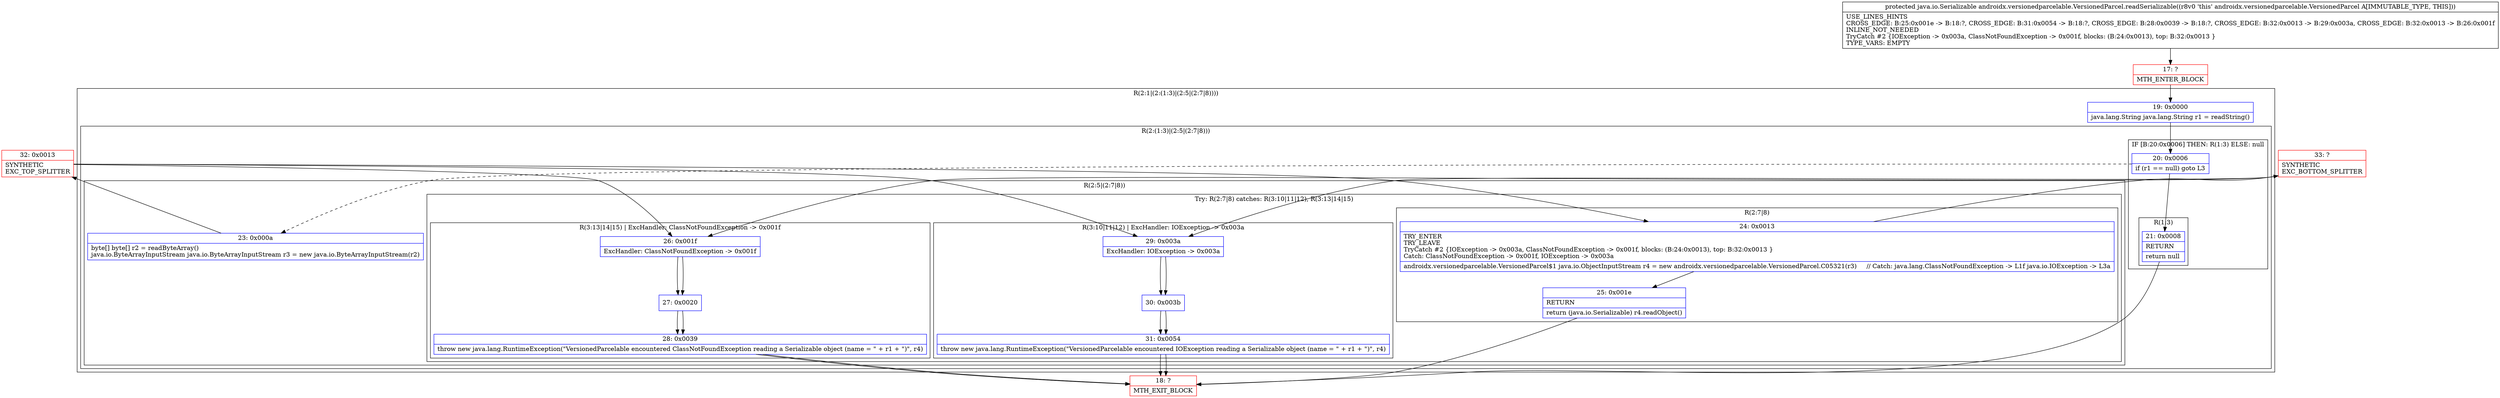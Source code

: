 digraph "CFG forandroidx.versionedparcelable.VersionedParcel.readSerializable()Ljava\/io\/Serializable;" {
subgraph cluster_Region_1055805302 {
label = "R(2:1|(2:(1:3)|(2:5|(2:7|8))))";
node [shape=record,color=blue];
Node_19 [shape=record,label="{19\:\ 0x0000|java.lang.String java.lang.String r1 = readString()\l}"];
subgraph cluster_Region_1637930936 {
label = "R(2:(1:3)|(2:5|(2:7|8)))";
node [shape=record,color=blue];
subgraph cluster_IfRegion_118501179 {
label = "IF [B:20:0x0006] THEN: R(1:3) ELSE: null";
node [shape=record,color=blue];
Node_20 [shape=record,label="{20\:\ 0x0006|if (r1 == null) goto L3\l}"];
subgraph cluster_Region_700581821 {
label = "R(1:3)";
node [shape=record,color=blue];
Node_21 [shape=record,label="{21\:\ 0x0008|RETURN\l|return null\l}"];
}
}
subgraph cluster_Region_698584015 {
label = "R(2:5|(2:7|8))";
node [shape=record,color=blue];
Node_23 [shape=record,label="{23\:\ 0x000a|byte[] byte[] r2 = readByteArray()\ljava.io.ByteArrayInputStream java.io.ByteArrayInputStream r3 = new java.io.ByteArrayInputStream(r2)\l}"];
subgraph cluster_TryCatchRegion_236783562 {
label = "Try: R(2:7|8) catches: R(3:10|11|12), R(3:13|14|15)";
node [shape=record,color=blue];
subgraph cluster_Region_793514039 {
label = "R(2:7|8)";
node [shape=record,color=blue];
Node_24 [shape=record,label="{24\:\ 0x0013|TRY_ENTER\lTRY_LEAVE\lTryCatch #2 \{IOException \-\> 0x003a, ClassNotFoundException \-\> 0x001f, blocks: (B:24:0x0013), top: B:32:0x0013 \}\lCatch: ClassNotFoundException \-\> 0x001f, IOException \-\> 0x003a\l|androidx.versionedparcelable.VersionedParcel$1 java.io.ObjectInputStream r4 = new androidx.versionedparcelable.VersionedParcel.C05321(r3)     \/\/ Catch: java.lang.ClassNotFoundException \-\> L1f java.io.IOException \-\> L3a\l}"];
Node_25 [shape=record,label="{25\:\ 0x001e|RETURN\l|return (java.io.Serializable) r4.readObject()\l}"];
}
subgraph cluster_Region_75295116 {
label = "R(3:10|11|12) | ExcHandler: IOException \-\> 0x003a\l";
node [shape=record,color=blue];
Node_29 [shape=record,label="{29\:\ 0x003a|ExcHandler: IOException \-\> 0x003a\l}"];
Node_30 [shape=record,label="{30\:\ 0x003b}"];
Node_31 [shape=record,label="{31\:\ 0x0054|throw new java.lang.RuntimeException(\"VersionedParcelable encountered IOException reading a Serializable object (name = \" + r1 + \")\", r4)\l}"];
}
subgraph cluster_Region_1702555113 {
label = "R(3:13|14|15) | ExcHandler: ClassNotFoundException \-\> 0x001f\l";
node [shape=record,color=blue];
Node_26 [shape=record,label="{26\:\ 0x001f|ExcHandler: ClassNotFoundException \-\> 0x001f\l}"];
Node_27 [shape=record,label="{27\:\ 0x0020}"];
Node_28 [shape=record,label="{28\:\ 0x0039|throw new java.lang.RuntimeException(\"VersionedParcelable encountered ClassNotFoundException reading a Serializable object (name = \" + r1 + \")\", r4)\l}"];
}
}
}
}
}
subgraph cluster_Region_75295116 {
label = "R(3:10|11|12) | ExcHandler: IOException \-\> 0x003a\l";
node [shape=record,color=blue];
Node_29 [shape=record,label="{29\:\ 0x003a|ExcHandler: IOException \-\> 0x003a\l}"];
Node_30 [shape=record,label="{30\:\ 0x003b}"];
Node_31 [shape=record,label="{31\:\ 0x0054|throw new java.lang.RuntimeException(\"VersionedParcelable encountered IOException reading a Serializable object (name = \" + r1 + \")\", r4)\l}"];
}
subgraph cluster_Region_1702555113 {
label = "R(3:13|14|15) | ExcHandler: ClassNotFoundException \-\> 0x001f\l";
node [shape=record,color=blue];
Node_26 [shape=record,label="{26\:\ 0x001f|ExcHandler: ClassNotFoundException \-\> 0x001f\l}"];
Node_27 [shape=record,label="{27\:\ 0x0020}"];
Node_28 [shape=record,label="{28\:\ 0x0039|throw new java.lang.RuntimeException(\"VersionedParcelable encountered ClassNotFoundException reading a Serializable object (name = \" + r1 + \")\", r4)\l}"];
}
Node_17 [shape=record,color=red,label="{17\:\ ?|MTH_ENTER_BLOCK\l}"];
Node_18 [shape=record,color=red,label="{18\:\ ?|MTH_EXIT_BLOCK\l}"];
Node_32 [shape=record,color=red,label="{32\:\ 0x0013|SYNTHETIC\lEXC_TOP_SPLITTER\l}"];
Node_33 [shape=record,color=red,label="{33\:\ ?|SYNTHETIC\lEXC_BOTTOM_SPLITTER\l}"];
MethodNode[shape=record,label="{protected java.io.Serializable androidx.versionedparcelable.VersionedParcel.readSerializable((r8v0 'this' androidx.versionedparcelable.VersionedParcel A[IMMUTABLE_TYPE, THIS]))  | USE_LINES_HINTS\lCROSS_EDGE: B:25:0x001e \-\> B:18:?, CROSS_EDGE: B:31:0x0054 \-\> B:18:?, CROSS_EDGE: B:28:0x0039 \-\> B:18:?, CROSS_EDGE: B:32:0x0013 \-\> B:29:0x003a, CROSS_EDGE: B:32:0x0013 \-\> B:26:0x001f\lINLINE_NOT_NEEDED\lTryCatch #2 \{IOException \-\> 0x003a, ClassNotFoundException \-\> 0x001f, blocks: (B:24:0x0013), top: B:32:0x0013 \}\lTYPE_VARS: EMPTY\l}"];
MethodNode -> Node_17;Node_19 -> Node_20;
Node_20 -> Node_21;
Node_20 -> Node_23[style=dashed];
Node_21 -> Node_18;
Node_23 -> Node_32;
Node_24 -> Node_25;
Node_24 -> Node_33;
Node_25 -> Node_18;
Node_29 -> Node_30;
Node_30 -> Node_31;
Node_31 -> Node_18;
Node_26 -> Node_27;
Node_27 -> Node_28;
Node_28 -> Node_18;
Node_29 -> Node_30;
Node_30 -> Node_31;
Node_31 -> Node_18;
Node_26 -> Node_27;
Node_27 -> Node_28;
Node_28 -> Node_18;
Node_17 -> Node_19;
Node_32 -> Node_24;
Node_32 -> Node_29;
Node_32 -> Node_26;
Node_33 -> Node_29;
Node_33 -> Node_26;
}

